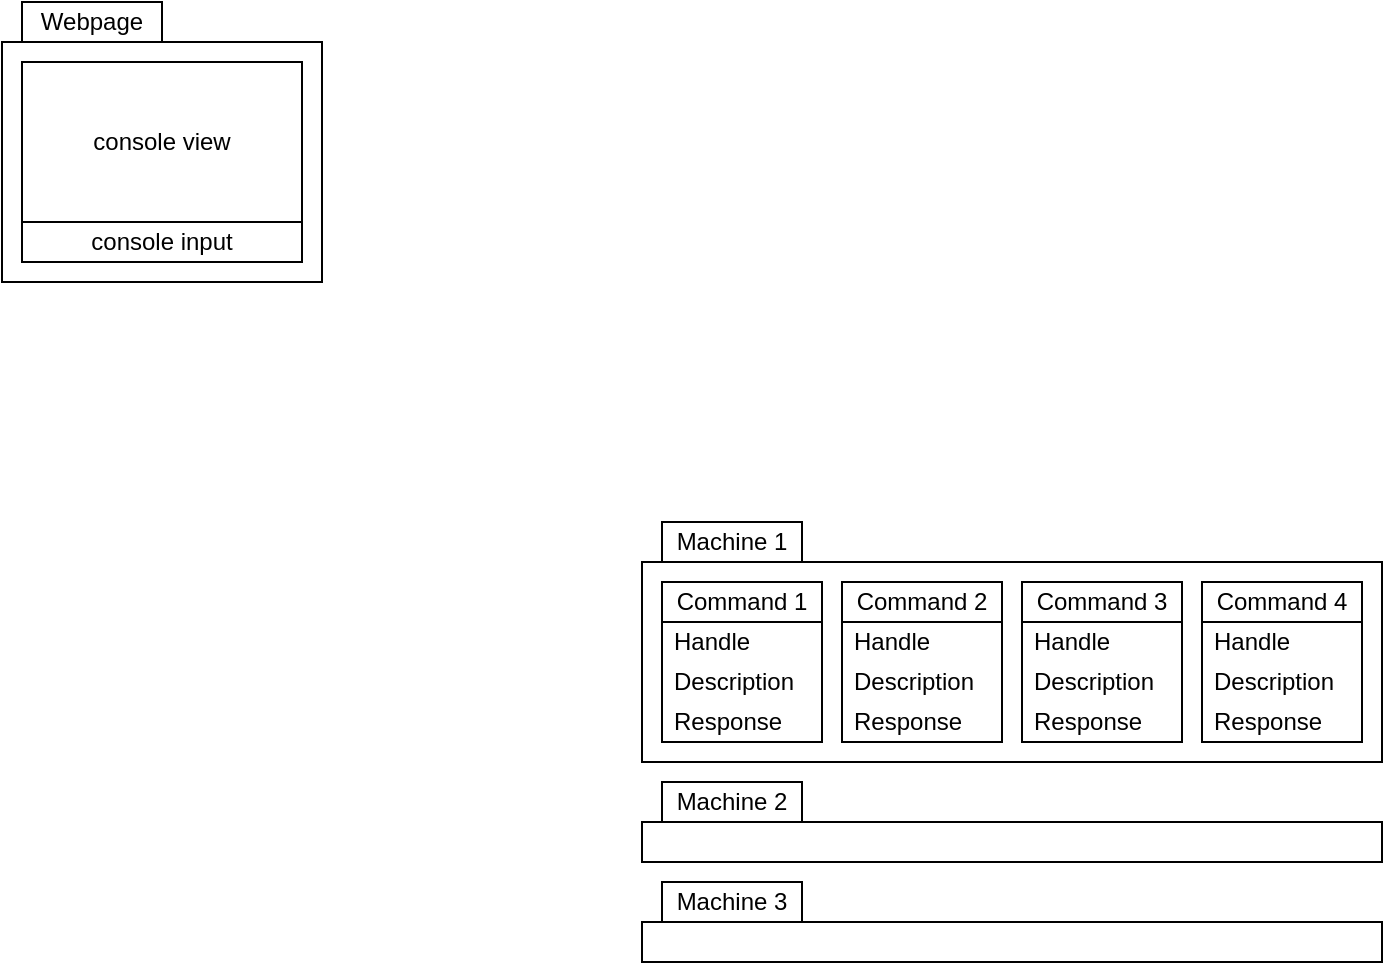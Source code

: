 <mxfile version="21.6.8" type="device">
  <diagram name="Page-1" id="eTkkVBTuawzUQyA2taQ-">
    <mxGraphModel dx="1050" dy="669" grid="1" gridSize="10" guides="1" tooltips="1" connect="1" arrows="1" fold="1" page="1" pageScale="1" pageWidth="850" pageHeight="1100" math="0" shadow="0">
      <root>
        <mxCell id="0" />
        <mxCell id="1" parent="0" />
        <mxCell id="9u7Pxp3RMJGwOde-rlTS-22" value="" style="rounded=0;whiteSpace=wrap;html=1;" vertex="1" parent="1">
          <mxGeometry x="440" y="340" width="370" height="100" as="geometry" />
        </mxCell>
        <mxCell id="9u7Pxp3RMJGwOde-rlTS-1" value="" style="rounded=0;whiteSpace=wrap;html=1;" vertex="1" parent="1">
          <mxGeometry x="120" y="80" width="160" height="120" as="geometry" />
        </mxCell>
        <mxCell id="9u7Pxp3RMJGwOde-rlTS-2" value="Webpage" style="rounded=0;whiteSpace=wrap;html=1;" vertex="1" parent="1">
          <mxGeometry x="130" y="60" width="70" height="20" as="geometry" />
        </mxCell>
        <mxCell id="9u7Pxp3RMJGwOde-rlTS-3" value="console view" style="rounded=0;whiteSpace=wrap;html=1;" vertex="1" parent="1">
          <mxGeometry x="130" y="90" width="140" height="80" as="geometry" />
        </mxCell>
        <mxCell id="9u7Pxp3RMJGwOde-rlTS-4" value="console input" style="rounded=0;whiteSpace=wrap;html=1;" vertex="1" parent="1">
          <mxGeometry x="130" y="170" width="140" height="20" as="geometry" />
        </mxCell>
        <mxCell id="9u7Pxp3RMJGwOde-rlTS-6" value="Command 1" style="swimlane;fontStyle=0;childLayout=stackLayout;horizontal=1;startSize=20;horizontalStack=0;resizeParent=1;resizeParentMax=0;resizeLast=0;collapsible=0;marginBottom=0;whiteSpace=wrap;html=1;swimlaneHead=1;" vertex="1" parent="1">
          <mxGeometry x="450" y="350" width="80" height="80" as="geometry">
            <mxRectangle x="440" y="80" width="110" height="30" as="alternateBounds" />
          </mxGeometry>
        </mxCell>
        <mxCell id="9u7Pxp3RMJGwOde-rlTS-7" value="Handle" style="text;strokeColor=none;fillColor=none;align=left;verticalAlign=middle;spacingLeft=4;spacingRight=4;overflow=hidden;points=[[0,0.5],[1,0.5]];portConstraint=eastwest;rotatable=0;whiteSpace=wrap;html=1;" vertex="1" parent="9u7Pxp3RMJGwOde-rlTS-6">
          <mxGeometry y="20" width="80" height="20" as="geometry" />
        </mxCell>
        <mxCell id="9u7Pxp3RMJGwOde-rlTS-8" value="Description" style="text;strokeColor=none;fillColor=none;align=left;verticalAlign=middle;spacingLeft=4;spacingRight=4;overflow=hidden;points=[[0,0.5],[1,0.5]];portConstraint=eastwest;rotatable=0;whiteSpace=wrap;html=1;" vertex="1" parent="9u7Pxp3RMJGwOde-rlTS-6">
          <mxGeometry y="40" width="80" height="20" as="geometry" />
        </mxCell>
        <mxCell id="9u7Pxp3RMJGwOde-rlTS-9" value="Response" style="text;strokeColor=none;fillColor=none;align=left;verticalAlign=middle;spacingLeft=4;spacingRight=4;overflow=hidden;points=[[0,0.5],[1,0.5]];portConstraint=eastwest;rotatable=0;whiteSpace=wrap;html=1;" vertex="1" parent="9u7Pxp3RMJGwOde-rlTS-6">
          <mxGeometry y="60" width="80" height="20" as="geometry" />
        </mxCell>
        <mxCell id="9u7Pxp3RMJGwOde-rlTS-10" value="Command 2" style="swimlane;fontStyle=0;childLayout=stackLayout;horizontal=1;startSize=20;horizontalStack=0;resizeParent=1;resizeParentMax=0;resizeLast=0;collapsible=0;marginBottom=0;whiteSpace=wrap;html=1;" vertex="1" parent="1">
          <mxGeometry x="540" y="350" width="80" height="80" as="geometry" />
        </mxCell>
        <mxCell id="9u7Pxp3RMJGwOde-rlTS-11" value="Handle" style="text;strokeColor=none;fillColor=none;align=left;verticalAlign=middle;spacingLeft=4;spacingRight=4;overflow=hidden;points=[[0,0.5],[1,0.5]];portConstraint=eastwest;rotatable=0;whiteSpace=wrap;html=1;" vertex="1" parent="9u7Pxp3RMJGwOde-rlTS-10">
          <mxGeometry y="20" width="80" height="20" as="geometry" />
        </mxCell>
        <mxCell id="9u7Pxp3RMJGwOde-rlTS-12" value="Description" style="text;strokeColor=none;fillColor=none;align=left;verticalAlign=middle;spacingLeft=4;spacingRight=4;overflow=hidden;points=[[0,0.5],[1,0.5]];portConstraint=eastwest;rotatable=0;whiteSpace=wrap;html=1;" vertex="1" parent="9u7Pxp3RMJGwOde-rlTS-10">
          <mxGeometry y="40" width="80" height="20" as="geometry" />
        </mxCell>
        <mxCell id="9u7Pxp3RMJGwOde-rlTS-13" value="Response" style="text;strokeColor=none;fillColor=none;align=left;verticalAlign=middle;spacingLeft=4;spacingRight=4;overflow=hidden;points=[[0,0.5],[1,0.5]];portConstraint=eastwest;rotatable=0;whiteSpace=wrap;html=1;" vertex="1" parent="9u7Pxp3RMJGwOde-rlTS-10">
          <mxGeometry y="60" width="80" height="20" as="geometry" />
        </mxCell>
        <mxCell id="9u7Pxp3RMJGwOde-rlTS-14" value="Command 3" style="swimlane;fontStyle=0;childLayout=stackLayout;horizontal=1;startSize=20;horizontalStack=0;resizeParent=1;resizeParentMax=0;resizeLast=0;collapsible=0;marginBottom=0;whiteSpace=wrap;html=1;" vertex="1" parent="1">
          <mxGeometry x="630" y="350" width="80" height="80" as="geometry" />
        </mxCell>
        <mxCell id="9u7Pxp3RMJGwOde-rlTS-15" value="Handle" style="text;strokeColor=none;fillColor=none;align=left;verticalAlign=middle;spacingLeft=4;spacingRight=4;overflow=hidden;points=[[0,0.5],[1,0.5]];portConstraint=eastwest;rotatable=0;whiteSpace=wrap;html=1;" vertex="1" parent="9u7Pxp3RMJGwOde-rlTS-14">
          <mxGeometry y="20" width="80" height="20" as="geometry" />
        </mxCell>
        <mxCell id="9u7Pxp3RMJGwOde-rlTS-16" value="Description" style="text;strokeColor=none;fillColor=none;align=left;verticalAlign=middle;spacingLeft=4;spacingRight=4;overflow=hidden;points=[[0,0.5],[1,0.5]];portConstraint=eastwest;rotatable=0;whiteSpace=wrap;html=1;" vertex="1" parent="9u7Pxp3RMJGwOde-rlTS-14">
          <mxGeometry y="40" width="80" height="20" as="geometry" />
        </mxCell>
        <mxCell id="9u7Pxp3RMJGwOde-rlTS-17" value="Response" style="text;strokeColor=none;fillColor=none;align=left;verticalAlign=middle;spacingLeft=4;spacingRight=4;overflow=hidden;points=[[0,0.5],[1,0.5]];portConstraint=eastwest;rotatable=0;whiteSpace=wrap;html=1;" vertex="1" parent="9u7Pxp3RMJGwOde-rlTS-14">
          <mxGeometry y="60" width="80" height="20" as="geometry" />
        </mxCell>
        <mxCell id="9u7Pxp3RMJGwOde-rlTS-18" value="Command 4" style="swimlane;fontStyle=0;childLayout=stackLayout;horizontal=1;startSize=20;horizontalStack=0;resizeParent=1;resizeParentMax=0;resizeLast=0;collapsible=0;marginBottom=0;whiteSpace=wrap;html=1;" vertex="1" parent="1">
          <mxGeometry x="720" y="350" width="80" height="80" as="geometry" />
        </mxCell>
        <mxCell id="9u7Pxp3RMJGwOde-rlTS-19" value="Handle" style="text;strokeColor=none;fillColor=none;align=left;verticalAlign=middle;spacingLeft=4;spacingRight=4;overflow=hidden;points=[[0,0.5],[1,0.5]];portConstraint=eastwest;rotatable=0;whiteSpace=wrap;html=1;" vertex="1" parent="9u7Pxp3RMJGwOde-rlTS-18">
          <mxGeometry y="20" width="80" height="20" as="geometry" />
        </mxCell>
        <mxCell id="9u7Pxp3RMJGwOde-rlTS-20" value="Description" style="text;strokeColor=none;fillColor=none;align=left;verticalAlign=middle;spacingLeft=4;spacingRight=4;overflow=hidden;points=[[0,0.5],[1,0.5]];portConstraint=eastwest;rotatable=0;whiteSpace=wrap;html=1;" vertex="1" parent="9u7Pxp3RMJGwOde-rlTS-18">
          <mxGeometry y="40" width="80" height="20" as="geometry" />
        </mxCell>
        <mxCell id="9u7Pxp3RMJGwOde-rlTS-21" value="Response" style="text;strokeColor=none;fillColor=none;align=left;verticalAlign=middle;spacingLeft=4;spacingRight=4;overflow=hidden;points=[[0,0.5],[1,0.5]];portConstraint=eastwest;rotatable=0;whiteSpace=wrap;html=1;" vertex="1" parent="9u7Pxp3RMJGwOde-rlTS-18">
          <mxGeometry y="60" width="80" height="20" as="geometry" />
        </mxCell>
        <mxCell id="9u7Pxp3RMJGwOde-rlTS-23" value="Machine 1" style="rounded=0;whiteSpace=wrap;html=1;" vertex="1" parent="1">
          <mxGeometry x="450" y="320" width="70" height="20" as="geometry" />
        </mxCell>
        <mxCell id="9u7Pxp3RMJGwOde-rlTS-24" value="" style="rounded=0;whiteSpace=wrap;html=1;" vertex="1" parent="1">
          <mxGeometry x="440" y="470" width="370" height="20" as="geometry" />
        </mxCell>
        <mxCell id="9u7Pxp3RMJGwOde-rlTS-41" value="Machine 2" style="rounded=0;whiteSpace=wrap;html=1;" vertex="1" parent="1">
          <mxGeometry x="450" y="450" width="70" height="20" as="geometry" />
        </mxCell>
        <mxCell id="9u7Pxp3RMJGwOde-rlTS-42" value="" style="rounded=0;whiteSpace=wrap;html=1;" vertex="1" parent="1">
          <mxGeometry x="440" y="520" width="370" height="20" as="geometry" />
        </mxCell>
        <mxCell id="9u7Pxp3RMJGwOde-rlTS-59" value="Machine 3" style="rounded=0;whiteSpace=wrap;html=1;" vertex="1" parent="1">
          <mxGeometry x="450" y="500" width="70" height="20" as="geometry" />
        </mxCell>
      </root>
    </mxGraphModel>
  </diagram>
</mxfile>
